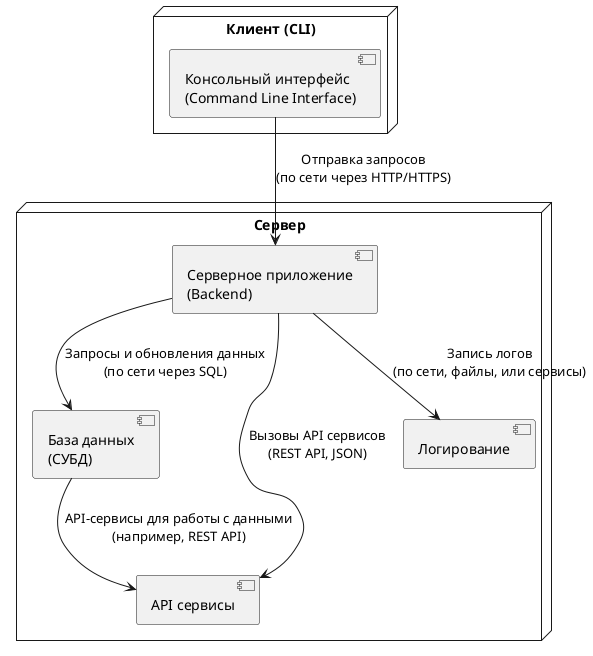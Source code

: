 @startuml
!define RECTANGLE class

' Определение узлов
node "Клиент (CLI)" {
    component "Консольный интерфейс\n(Command Line Interface)" as cli
}

node "Сервер" {
    component "Серверное приложение\n(Backend)" as backend
    component "База данных\n(СУБД)" as db
    component "API сервисы" as api
    component "Логирование" as logging
}

' Связи между компонентами
cli --> backend : "Отправка запросов\n(по сети через HTTP/HTTPS)"
backend --> db : "Запросы и обновления данных\n(по сети через SQL)"
backend --> api : "Вызовы API сервисов\n(REST API, JSON)"
backend --> logging : "Запись логов\n(по сети, файлы, или сервисы)"

' Взаимодействие с базой данных
db --> api : "API-сервисы для работы с данными\n(например, REST API)"

@enduml
